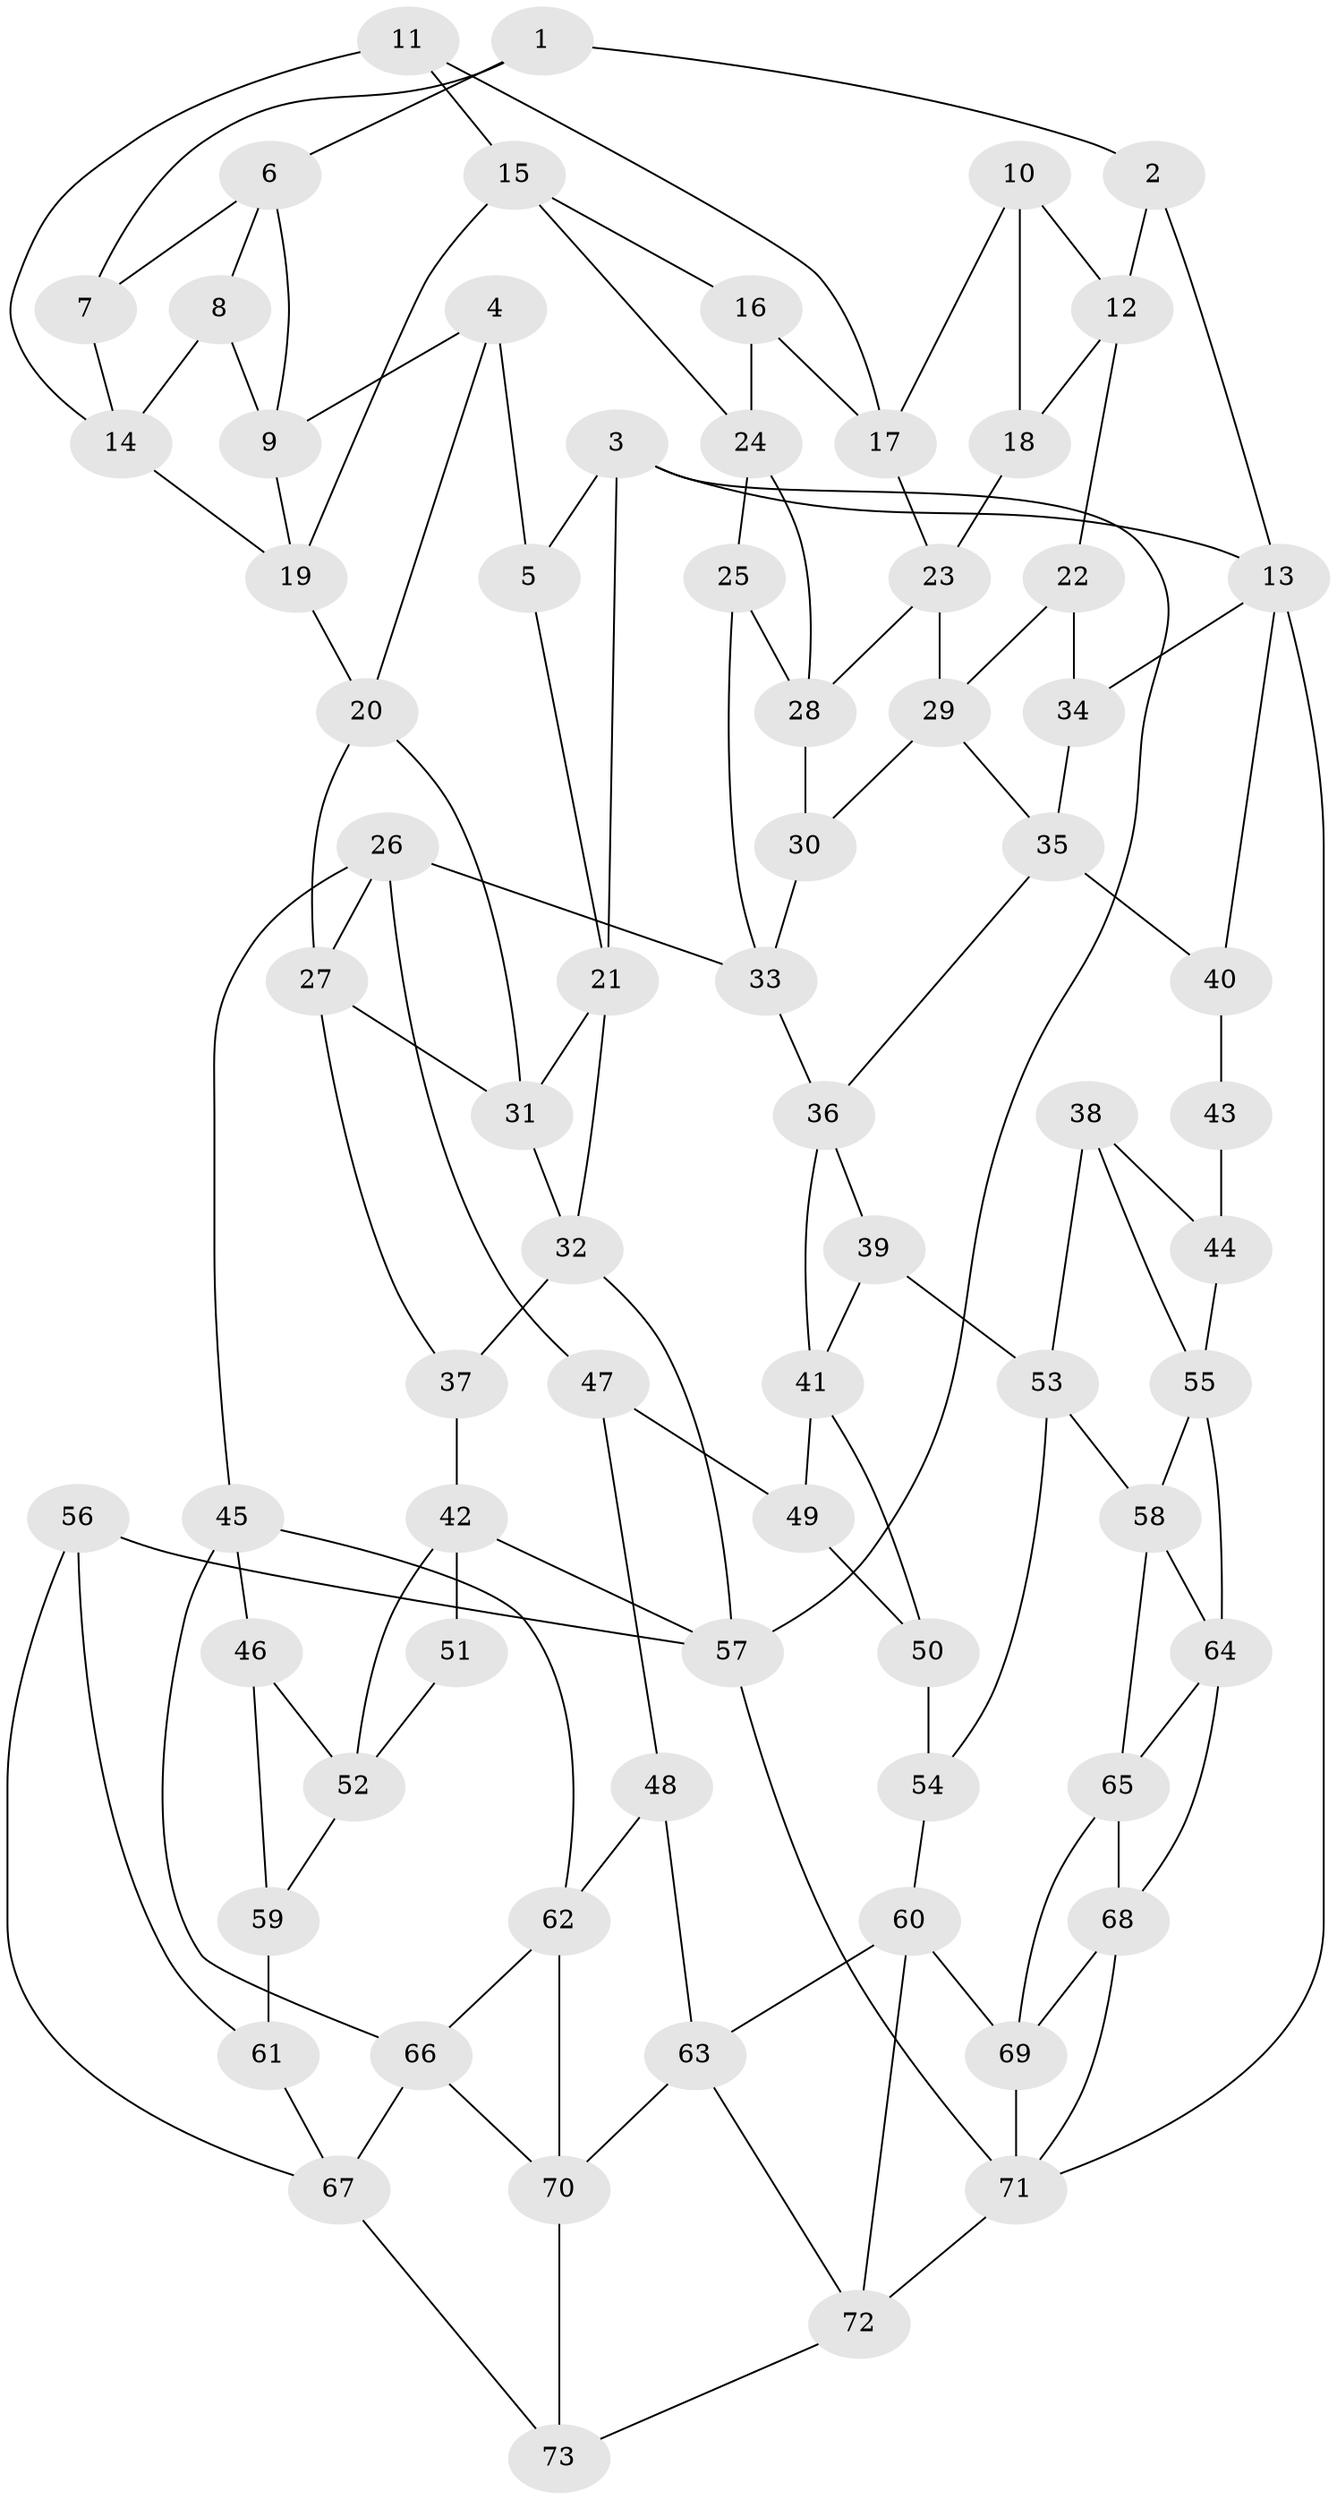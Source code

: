 // original degree distribution, {3: 0.02054794520547945, 5: 0.4726027397260274, 4: 0.2534246575342466, 6: 0.2534246575342466}
// Generated by graph-tools (version 1.1) at 2025/38/03/04/25 23:38:31]
// undirected, 73 vertices, 131 edges
graph export_dot {
  node [color=gray90,style=filled];
  1;
  2;
  3;
  4;
  5;
  6;
  7;
  8;
  9;
  10;
  11;
  12;
  13;
  14;
  15;
  16;
  17;
  18;
  19;
  20;
  21;
  22;
  23;
  24;
  25;
  26;
  27;
  28;
  29;
  30;
  31;
  32;
  33;
  34;
  35;
  36;
  37;
  38;
  39;
  40;
  41;
  42;
  43;
  44;
  45;
  46;
  47;
  48;
  49;
  50;
  51;
  52;
  53;
  54;
  55;
  56;
  57;
  58;
  59;
  60;
  61;
  62;
  63;
  64;
  65;
  66;
  67;
  68;
  69;
  70;
  71;
  72;
  73;
  1 -- 2 [weight=1.0];
  1 -- 6 [weight=1.0];
  1 -- 7 [weight=1.0];
  2 -- 12 [weight=1.0];
  2 -- 13 [weight=1.0];
  3 -- 5 [weight=1.0];
  3 -- 13 [weight=1.0];
  3 -- 21 [weight=1.0];
  3 -- 57 [weight=1.0];
  4 -- 5 [weight=1.0];
  4 -- 9 [weight=1.0];
  4 -- 20 [weight=1.0];
  5 -- 21 [weight=1.0];
  6 -- 7 [weight=1.0];
  6 -- 8 [weight=1.0];
  6 -- 9 [weight=1.0];
  7 -- 14 [weight=1.0];
  8 -- 9 [weight=1.0];
  8 -- 14 [weight=1.0];
  9 -- 19 [weight=1.0];
  10 -- 12 [weight=1.0];
  10 -- 17 [weight=1.0];
  10 -- 18 [weight=2.0];
  11 -- 14 [weight=1.0];
  11 -- 15 [weight=1.0];
  11 -- 17 [weight=1.0];
  12 -- 18 [weight=1.0];
  12 -- 22 [weight=1.0];
  13 -- 34 [weight=1.0];
  13 -- 40 [weight=1.0];
  13 -- 71 [weight=1.0];
  14 -- 19 [weight=1.0];
  15 -- 16 [weight=1.0];
  15 -- 19 [weight=1.0];
  15 -- 24 [weight=1.0];
  16 -- 17 [weight=1.0];
  16 -- 24 [weight=1.0];
  17 -- 23 [weight=1.0];
  18 -- 23 [weight=1.0];
  19 -- 20 [weight=1.0];
  20 -- 27 [weight=1.0];
  20 -- 31 [weight=1.0];
  21 -- 31 [weight=1.0];
  21 -- 32 [weight=1.0];
  22 -- 29 [weight=1.0];
  22 -- 34 [weight=2.0];
  23 -- 28 [weight=1.0];
  23 -- 29 [weight=1.0];
  24 -- 25 [weight=1.0];
  24 -- 28 [weight=1.0];
  25 -- 28 [weight=1.0];
  25 -- 33 [weight=1.0];
  26 -- 27 [weight=1.0];
  26 -- 33 [weight=1.0];
  26 -- 45 [weight=1.0];
  26 -- 47 [weight=1.0];
  27 -- 31 [weight=1.0];
  27 -- 37 [weight=1.0];
  28 -- 30 [weight=1.0];
  29 -- 30 [weight=1.0];
  29 -- 35 [weight=1.0];
  30 -- 33 [weight=1.0];
  31 -- 32 [weight=1.0];
  32 -- 37 [weight=1.0];
  32 -- 57 [weight=1.0];
  33 -- 36 [weight=1.0];
  34 -- 35 [weight=1.0];
  35 -- 36 [weight=1.0];
  35 -- 40 [weight=1.0];
  36 -- 39 [weight=1.0];
  36 -- 41 [weight=1.0];
  37 -- 42 [weight=2.0];
  38 -- 44 [weight=1.0];
  38 -- 53 [weight=1.0];
  38 -- 55 [weight=1.0];
  39 -- 41 [weight=1.0];
  39 -- 53 [weight=1.0];
  40 -- 43 [weight=2.0];
  41 -- 49 [weight=1.0];
  41 -- 50 [weight=1.0];
  42 -- 51 [weight=2.0];
  42 -- 52 [weight=1.0];
  42 -- 57 [weight=1.0];
  43 -- 44 [weight=2.0];
  44 -- 55 [weight=1.0];
  45 -- 46 [weight=1.0];
  45 -- 62 [weight=1.0];
  45 -- 66 [weight=1.0];
  46 -- 52 [weight=1.0];
  46 -- 59 [weight=1.0];
  47 -- 48 [weight=1.0];
  47 -- 49 [weight=2.0];
  48 -- 62 [weight=1.0];
  48 -- 63 [weight=1.0];
  49 -- 50 [weight=1.0];
  50 -- 54 [weight=2.0];
  51 -- 52 [weight=1.0];
  52 -- 59 [weight=1.0];
  53 -- 54 [weight=1.0];
  53 -- 58 [weight=1.0];
  54 -- 60 [weight=1.0];
  55 -- 58 [weight=1.0];
  55 -- 64 [weight=1.0];
  56 -- 57 [weight=1.0];
  56 -- 61 [weight=1.0];
  56 -- 67 [weight=1.0];
  57 -- 71 [weight=1.0];
  58 -- 64 [weight=1.0];
  58 -- 65 [weight=1.0];
  59 -- 61 [weight=1.0];
  60 -- 63 [weight=1.0];
  60 -- 69 [weight=1.0];
  60 -- 72 [weight=1.0];
  61 -- 67 [weight=1.0];
  62 -- 66 [weight=1.0];
  62 -- 70 [weight=1.0];
  63 -- 70 [weight=1.0];
  63 -- 72 [weight=1.0];
  64 -- 65 [weight=1.0];
  64 -- 68 [weight=1.0];
  65 -- 68 [weight=1.0];
  65 -- 69 [weight=1.0];
  66 -- 67 [weight=1.0];
  66 -- 70 [weight=1.0];
  67 -- 73 [weight=1.0];
  68 -- 69 [weight=1.0];
  68 -- 71 [weight=1.0];
  69 -- 71 [weight=1.0];
  70 -- 73 [weight=1.0];
  71 -- 72 [weight=1.0];
  72 -- 73 [weight=1.0];
}
